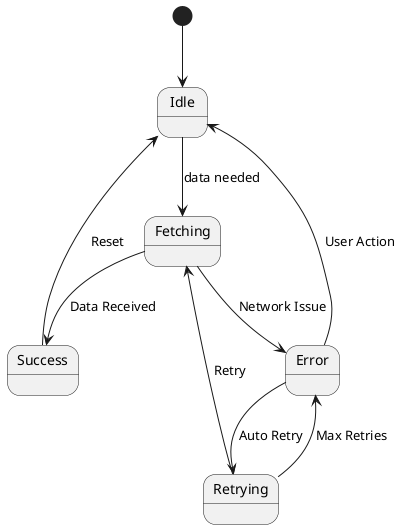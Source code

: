 '==================== 3. 데이터-패치 재시도 상태 머신 ====================
@startuml DataFetch_Retry_StateMachine
  [*] --> Idle
  Idle      --> Fetching : data needed
  Fetching  --> Success  : Data Received
  Fetching  --> Error    : Network Issue
  Success   --> Idle     : Reset
  Error     --> Retrying : Auto Retry
  Retrying  --> Fetching : Retry
  Retrying  --> Error    : Max Retries
  Error     --> Idle     : User Action
@enduml

